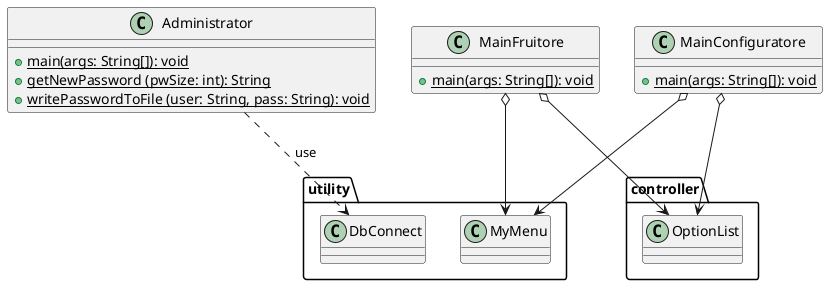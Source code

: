 @startuml main
class Administrator {
    +{static} main(args: String[]): void
    +{static} getNewPassword (pwSize: int): String
    +{static} writePasswordToFile (user: String, pass: String): void

}

class MainConfiguratore {
    +{static} main(args: String[]): void
}

class MainFruitore {
    +{static} main(args: String[]): void
}


MainConfiguratore o--> controller.OptionList
MainConfiguratore o--> utility.MyMenu

MainFruitore o--> controller.OptionList
MainFruitore o--> utility.MyMenu

Administrator ..> utility.DbConnect: use

@enduml